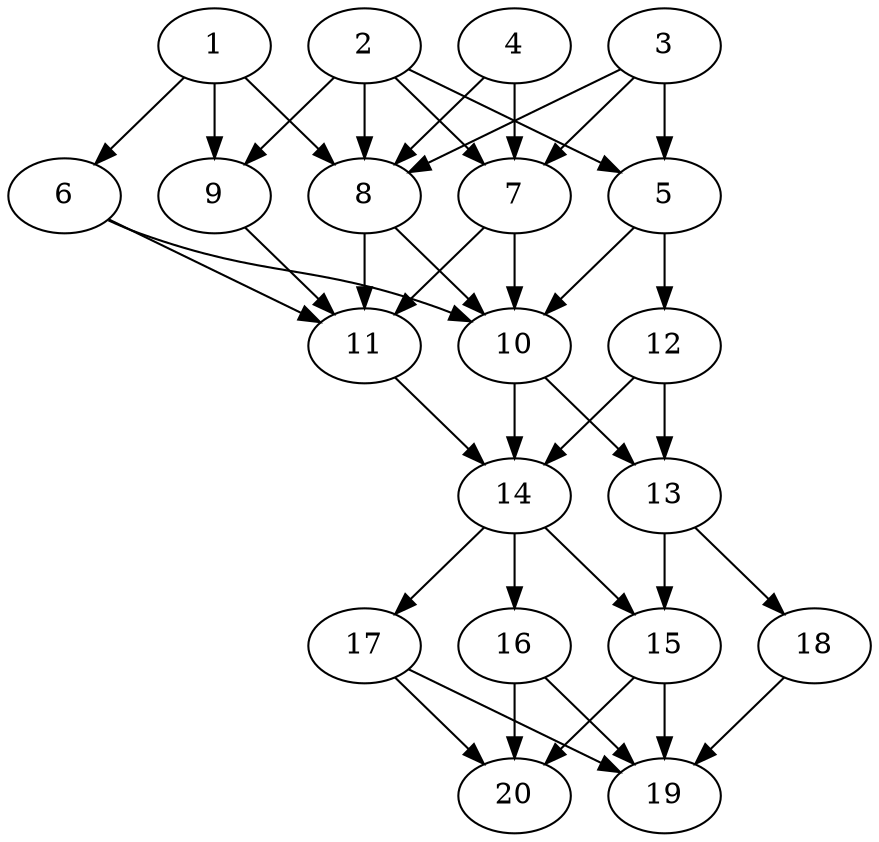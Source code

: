 // DAG automatically generated by daggen at Tue Jul 23 14:31:37 2019
// ./daggen --dot -n 20 --ccr 0.3 --fat 0.5 --regular 0.5 --density 0.8 --mindata 5242880 --maxdata 52428800 
digraph G {
  1 [size="104079360", alpha="0.09", expect_size="31223808"] 
  1 -> 6 [size ="31223808"]
  1 -> 8 [size ="31223808"]
  1 -> 9 [size ="31223808"]
  2 [size="70212267", alpha="0.16", expect_size="21063680"] 
  2 -> 5 [size ="21063680"]
  2 -> 7 [size ="21063680"]
  2 -> 8 [size ="21063680"]
  2 -> 9 [size ="21063680"]
  3 [size="35017387", alpha="0.07", expect_size="10505216"] 
  3 -> 5 [size ="10505216"]
  3 -> 7 [size ="10505216"]
  3 -> 8 [size ="10505216"]
  4 [size="71905280", alpha="0.00", expect_size="21571584"] 
  4 -> 7 [size ="21571584"]
  4 -> 8 [size ="21571584"]
  5 [size="126600533", alpha="0.16", expect_size="37980160"] 
  5 -> 10 [size ="37980160"]
  5 -> 12 [size ="37980160"]
  6 [size="55507627", alpha="0.20", expect_size="16652288"] 
  6 -> 10 [size ="16652288"]
  6 -> 11 [size ="16652288"]
  7 [size="94030507", alpha="0.09", expect_size="28209152"] 
  7 -> 10 [size ="28209152"]
  7 -> 11 [size ="28209152"]
  8 [size="26357760", alpha="0.09", expect_size="7907328"] 
  8 -> 10 [size ="7907328"]
  8 -> 11 [size ="7907328"]
  9 [size="56360960", alpha="0.06", expect_size="16908288"] 
  9 -> 11 [size ="16908288"]
  10 [size="134273707", alpha="0.20", expect_size="40282112"] 
  10 -> 13 [size ="40282112"]
  10 -> 14 [size ="40282112"]
  11 [size="96914773", alpha="0.03", expect_size="29074432"] 
  11 -> 14 [size ="29074432"]
  12 [size="170598400", alpha="0.03", expect_size="51179520"] 
  12 -> 13 [size ="51179520"]
  12 -> 14 [size ="51179520"]
  13 [size="137444693", alpha="0.15", expect_size="41233408"] 
  13 -> 15 [size ="41233408"]
  13 -> 18 [size ="41233408"]
  14 [size="34788693", alpha="0.00", expect_size="10436608"] 
  14 -> 15 [size ="10436608"]
  14 -> 16 [size ="10436608"]
  14 -> 17 [size ="10436608"]
  15 [size="35898027", alpha="0.14", expect_size="10769408"] 
  15 -> 19 [size ="10769408"]
  15 -> 20 [size ="10769408"]
  16 [size="163723947", alpha="0.02", expect_size="49117184"] 
  16 -> 19 [size ="49117184"]
  16 -> 20 [size ="49117184"]
  17 [size="163140267", alpha="0.00", expect_size="48942080"] 
  17 -> 19 [size ="48942080"]
  17 -> 20 [size ="48942080"]
  18 [size="74263893", alpha="0.05", expect_size="22279168"] 
  18 -> 19 [size ="22279168"]
  19 [size="144646827", alpha="0.02", expect_size="43394048"] 
  20 [size="32737280", alpha="0.02", expect_size="9821184"] 
}

